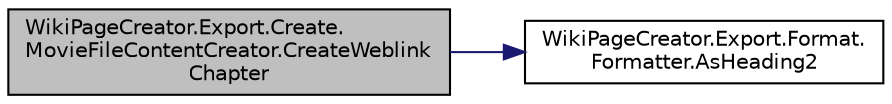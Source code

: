 digraph "WikiPageCreator.Export.Create.MovieFileContentCreator.CreateWeblinkChapter"
{
 // LATEX_PDF_SIZE
  edge [fontname="Helvetica",fontsize="10",labelfontname="Helvetica",labelfontsize="10"];
  node [fontname="Helvetica",fontsize="10",shape=record];
  rankdir="LR";
  Node1 [label="WikiPageCreator.Export.Create.\lMovieFileContentCreator.CreateWeblink\lChapter",height=0.2,width=0.4,color="black", fillcolor="grey75", style="filled", fontcolor="black",tooltip="Creates the formatted weblink chapter of the movie page."];
  Node1 -> Node2 [color="midnightblue",fontsize="10",style="solid",fontname="Helvetica"];
  Node2 [label="WikiPageCreator.Export.Format.\lFormatter.AsHeading2",height=0.2,width=0.4,color="black", fillcolor="white", style="filled",URL="$d3/d2c/class_wiki_page_creator_1_1_export_1_1_format_1_1_formatter.html#a798f74c62024dd440563e736f818186c",tooltip="Formats the given text as a level 2 heading."];
}
